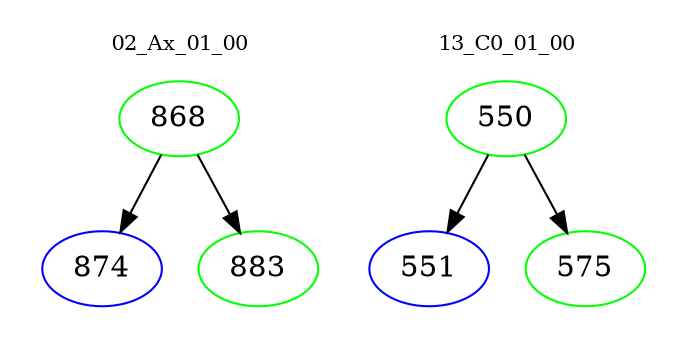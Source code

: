 digraph{
subgraph cluster_0 {
color = white
label = "02_Ax_01_00";
fontsize=10;
T0_868 [label="868", color="green"]
T0_868 -> T0_874 [color="black"]
T0_874 [label="874", color="blue"]
T0_868 -> T0_883 [color="black"]
T0_883 [label="883", color="green"]
}
subgraph cluster_1 {
color = white
label = "13_C0_01_00";
fontsize=10;
T1_550 [label="550", color="green"]
T1_550 -> T1_551 [color="black"]
T1_551 [label="551", color="blue"]
T1_550 -> T1_575 [color="black"]
T1_575 [label="575", color="green"]
}
}

